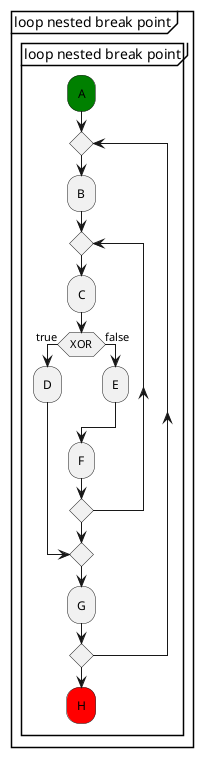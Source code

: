 @startuml
partition "loop nested break point" {
    group "loop nested break point"
        #green:A;
        repeat
            :B;
            repeat
            :C;
            if (XOR) then (true)
                    :D;
                    break
            else (false)
                    :E;
            endif
            :F;
            repeat while
            :G;
        repeat while
        #red:H; 
    end group
}
@enduml